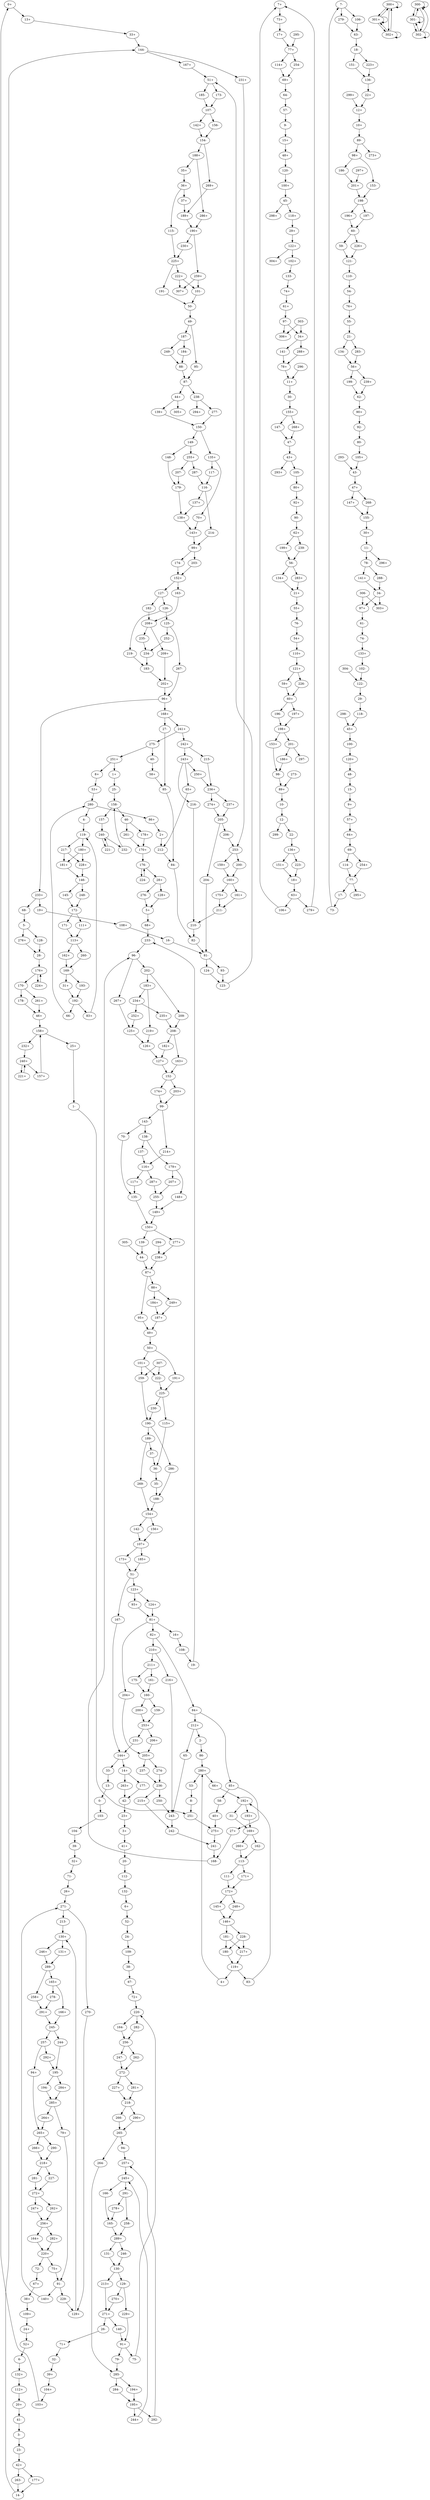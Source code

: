 digraph adj {
graph [k=96]
edge [d=-95]
"0+" [l=243946 C=6156397]
"0-" [l=243946 C=6156397]
"1+" [l=294259 C=10505104]
"1-" [l=294259 C=10505104]
"2+" [l=110171 C=3776701]
"2-" [l=110171 C=3776701]
"3+" [l=81537 C=1999052]
"3-" [l=81537 C=1999052]
"4+" [l=120181 C=3699832]
"4-" [l=120181 C=3699832]
"5+" [l=443522 C=12609708]
"5-" [l=443522 C=12609708]
"6+" [l=69167 C=1547033]
"6-" [l=69167 C=1547033]
"7+" [l=1256 C=237086]
"7-" [l=1256 C=237086]
"8+" [l=70495 C=2540401]
"8-" [l=70495 C=2540401]
"9+" [l=4395 C=916794]
"9-" [l=4395 C=916794]
"10+" [l=1933 C=376965]
"10-" [l=1933 C=376965]
"11+" [l=2052 C=411274]
"11-" [l=2052 C=411274]
"12+" [l=6084 C=1132639]
"12-" [l=6084 C=1132639]
"13+" [l=237635 C=6255516]
"13-" [l=237635 C=6255516]
"14+" [l=223193 C=5656543]
"14-" [l=223193 C=5656543]
"15+" [l=3079 C=545766]
"15-" [l=3079 C=545766]
"16+" [l=193678 C=5574836]
"16-" [l=193678 C=5574836]
"17+" [l=4776 C=935738]
"17-" [l=4776 C=935738]
"18+" [l=7034 C=1353948]
"18-" [l=7034 C=1353948]
"19+" [l=87471 C=2336511]
"19-" [l=87471 C=2336511]
"20+" [l=110574 C=2479185]
"20-" [l=110574 C=2479185]
"21+" [l=6602 C=1283431]
"21-" [l=6602 C=1283431]
"22+" [l=933 C=157380]
"22-" [l=933 C=157380]
"23+" [l=29983 C=734742]
"23-" [l=29983 C=734742]
"24+" [l=80079 C=1753105]
"24-" [l=80079 C=1753105]
"25+" [l=71734 C=2342137]
"25-" [l=71734 C=2342137]
"26+" [l=273596 C=6391690]
"26-" [l=273596 C=6391690]
"27+" [l=59808 C=2326675]
"27-" [l=59808 C=2326675]
"28+" [l=8454 C=265711]
"28-" [l=8454 C=265711]
"29+" [l=1161 C=222278]
"29-" [l=1161 C=222278]
"30+" [l=2467 C=499794]
"30-" [l=2467 C=499794]
"31+" [l=328 C=5212]
"31-" [l=328 C=5212]
"32+" [l=21393 C=481442]
"32-" [l=21393 C=481442]
"33+" [l=71158 C=1981529]
"33-" [l=71158 C=1981529]
"34+" [l=10427 C=2276744]
"34-" [l=10427 C=2276744]
"35+" [l=142 C=9887]
"35-" [l=142 C=9887]
"36+" [l=106 C=2805]
"36-" [l=106 C=2805]
"37+" [l=125 C=7451]
"37-" [l=125 C=7451]
"38+" [l=24211 C=523240]
"38-" [l=24211 C=523240]
"39+" [l=106792 C=2485107]
"39-" [l=106792 C=2485107]
"40+" [l=33649 C=1244524]
"40-" [l=33649 C=1244524]
"41+" [l=113411 C=3107838]
"41-" [l=113411 C=3107838]
"42+" [l=80411 C=1944616]
"42-" [l=80411 C=1944616]
"43+" [l=5805 C=1161981]
"43-" [l=5805 C=1161981]
"44+" [l=170 C=18803]
"44-" [l=170 C=18803]
"45+" [l=923 C=170010]
"45-" [l=923 C=170010]
"46+" [l=208385 C=6870248]
"46-" [l=208385 C=6870248]
"47+" [l=4363 C=860693]
"47-" [l=4363 C=860693]
"48+" [l=1844 C=351753]
"48-" [l=1844 C=351753]
"49+" [l=718 C=158621]
"49-" [l=718 C=158621]
"50+" [l=237 C=35628]
"50-" [l=237 C=35628]
"51+" [l=752 C=154329]
"51-" [l=752 C=154329]
"52+" [l=89118 C=1994571]
"52-" [l=89118 C=1994571]
"53+" [l=44522 C=1730676]
"53-" [l=44522 C=1730676]
"54+" [l=3262 C=617953]
"54-" [l=3262 C=617953]
"55+" [l=10811 C=2144893]
"55-" [l=10811 C=2144893]
"56+" [l=7808 C=1521504]
"56-" [l=7808 C=1521504]
"57+" [l=4274 C=784911]
"57-" [l=4274 C=784911]
"58+" [l=21746 C=865638]
"58-" [l=21746 C=865638]
"59+" [l=191 C=21389]
"59-" [l=191 C=21389]
"60+" [l=786 C=143503]
"60-" [l=786 C=143503]
"61+" [l=2203 C=469569]
"61-" [l=2203 C=469569]
"62+" [l=5202 C=1050606]
"62-" [l=5202 C=1050606]
"63+" [l=1946 C=341086]
"63-" [l=1946 C=341086]
"64+" [l=2519 C=487709]
"64-" [l=2519 C=487709]
"65+" [l=15557 C=633892]
"65-" [l=15557 C=633892]
"66+" [l=65686 C=2122050]
"66-" [l=65686 C=2122050]
"67+" [l=43217 C=1114143]
"67-" [l=43217 C=1114143]
"68+" [l=33755 C=902838]
"68-" [l=33755 C=902838]
"69+" [l=3730 C=618569]
"69-" [l=3730 C=618569]
"70+" [l=251 C=7893]
"70-" [l=251 C=7893]
"71+" [l=34541 C=786884]
"71-" [l=34541 C=786884]
"72+" [l=29031 C=631849]
"72-" [l=29031 C=631849]
"73+" [l=2227 C=416747]
"73-" [l=2227 C=416747]
"74+" [l=999 C=228812]
"74-" [l=999 C=228812]
"75+" [l=13049 C=303101]
"75-" [l=13049 C=303101]
"76+" [l=5359 C=1123891]
"76-" [l=5359 C=1123891]
"77+" [l=1344 C=173106]
"77-" [l=1344 C=173106]
"78+" [l=5942 C=1296837]
"78-" [l=5942 C=1296837]
"79+" [l=9492 C=202800]
"79-" [l=9492 C=202800]
"80+" [l=1946 C=384686]
"80-" [l=1946 C=384686]
"81+" [l=152 C=14533]
"81-" [l=152 C=14533]
"82+" [l=96 C=229]
"82-" [l=96 C=229]
"83+" [l=9068 C=255440]
"83-" [l=9068 C=255440]
"84+" [l=96 C=132]
"84-" [l=96 C=132]
"85+" [l=128 C=3442]
"85-" [l=128 C=3442]
"86+" [l=24532 C=793506]
"86-" [l=24532 C=793506]
"87+" [l=166 C=17118]
"87-" [l=166 C=17118]
"88+" [l=155 C=15300]
"88-" [l=155 C=15300]
"89+" [l=3812 C=752214]
"89-" [l=3812 C=752214]
"90+" [l=1386 C=273699]
"90-" [l=1386 C=273699]
"91+" [l=230 C=5513]
"91-" [l=230 C=5513]
"92+" [l=2093 C=407354]
"92-" [l=2093 C=407354]
"93+" [l=191 C=19420]
"93-" [l=191 C=19420]
"94+" [l=407 C=5715]
"94-" [l=407 C=5715]
"95+" [l=263 C=7776]
"95-" [l=263 C=7776]
"96+" [l=179 C=21420]
"96-" [l=179 C=21420]
"97+" [l=986 C=207922]
"97-" [l=986 C=207922]
"98+" [l=1254 C=251404]
"98-" [l=1254 C=251404]
"99+" [l=1079 C=242316]
"99-" [l=1079 C=242316]
"100+" [l=623 C=115193]
"100-" [l=623 C=115193]
"101+" [l=174 C=20145]
"101-" [l=174 C=20145]
"102+" [l=1573 C=368024]
"102-" [l=1573 C=368024]
"103+" [l=17418 C=407873]
"103-" [l=17418 C=407873]
"104+" [l=18062 C=457646]
"104-" [l=18062 C=457646]
"105+" [l=3507 C=648446]
"105-" [l=3507 C=648446]
"106+" [l=191 C=19734]
"106-" [l=191 C=19734]
"107+" [l=597 C=125198]
"107-" [l=597 C=125198]
"108+" [l=16430 C=439454]
"108-" [l=16430 C=439454]
"109+" [l=9602 C=181072]
"109-" [l=9602 C=181072]
"110+" [l=1376 C=279931]
"110-" [l=1376 C=279931]
"111+" [l=191 C=1802]
"111-" [l=191 C=1802]
"112+" [l=2610 C=54856]
"112-" [l=2610 C=54856]
"113+" [l=170 C=3185]
"113-" [l=170 C=3185]
"114+" [l=179 C=3128]
"114-" [l=179 C=3128]
"115+" [l=191 C=2796]
"115-" [l=191 C=2796]
"116+" [l=127 C=8160]
"116-" [l=127 C=8160]
"117+" [l=142 C=11680]
"117-" [l=142 C=11680]
"118+" [l=651 C=138897]
"118-" [l=651 C=138897]
"119+" [l=456 C=19825]
"119-" [l=456 C=19825]
"120+" [l=1275 C=248797]
"120-" [l=1275 C=248797]
"121+" [l=556 C=100867]
"121-" [l=556 C=100867]
"122+" [l=303 C=50845]
"122-" [l=303 C=50845]
"123+" [l=115 C=5100]
"123-" [l=115 C=5100]
"124+" [l=191 C=12142]
"124-" [l=191 C=12142]
"125+" [l=180 C=6293]
"125-" [l=180 C=6293]
"126+" [l=101 C=602]
"126-" [l=101 C=602]
"127+" [l=109 C=1658]
"127-" [l=109 C=1658]
"128+" [l=607 C=16451]
"128-" [l=607 C=16451]
"129+" [l=268 C=6781]
"129-" [l=268 C=6781]
"130+" [l=105 C=529]
"130-" [l=105 C=529]
"131+" [l=307 C=5313]
"131-" [l=307 C=5313]
"132+" [l=5594 C=101492]
"132-" [l=5594 C=101492]
"133+" [l=501 C=102716]
"133-" [l=501 C=102716]
"134+" [l=191 C=15903]
"134-" [l=191 C=15903]
"135+" [l=144 C=11557]
"135-" [l=144 C=11557]
"136+" [l=302 C=44778]
"136-" [l=302 C=44778]
"137+" [l=126 C=7189]
"137-" [l=126 C=7189]
"138+" [l=141 C=10762]
"138-" [l=141 C=10762]
"139+" [l=116 C=5355]
"139-" [l=116 C=5355]
"140+" [l=259 C=3311]
"140-" [l=259 C=3311]
"141+" [l=171 C=4838]
"141-" [l=171 C=4838]
"142+" [l=191 C=22175]
"142-" [l=191 C=22175]
"143+" [l=114 C=4845]
"143-" [l=114 C=4845]
"144+" [l=258 C=6011]
"144-" [l=258 C=6011]
"145+" [l=280 C=3745]
"145-" [l=280 C=3745]
"146+" [l=150 C=1493]
"146-" [l=150 C=1493]
"147+" [l=191 C=21772]
"147-" [l=191 C=21772]
"148+" [l=189 C=3711]
"148-" [l=189 C=3711]
"149+" [l=102 C=990]
"149-" [l=102 C=990]
"150+" [l=129 C=8670]
"150-" [l=129 C=8670]
"151+" [l=191 C=19364]
"151-" [l=191 C=19364]
"152+" [l=197 C=24074]
"152-" [l=197 C=24074]
"153+" [l=191 C=2405]
"153-" [l=191 C=2405]
"154+" [l=146 C=12837]
"154-" [l=146 C=12837]
"155+" [l=233 C=29986]
"155-" [l=233 C=29986]
"156+" [l=191 C=6359]
"156-" [l=191 C=6359]
"157+" [l=188 C=4133]
"157-" [l=188 C=4133]
"158+" [l=160 C=5456]
"158-" [l=160 C=5456]
"159+" [l=384 C=9158]
"159-" [l=384 C=9158]
"160+" [l=97 C=192]
"160-" [l=97 C=192]
"161+" [l=299 C=7040]
"161-" [l=299 C=7040]
"162+" [l=316 C=5050]
"162-" [l=316 C=5050]
"163+" [l=191 C=12408]
"163-" [l=191 C=12408]
"164+" [l=358 C=3042]
"164-" [l=358 C=3042]
"165+" [l=154 C=2106]
"165-" [l=154 C=2106]
"166+" [l=197 C=1525]
"166-" [l=197 C=1525]
"167+" [l=794 C=20148]
"167-" [l=794 C=20148]
"168+" [l=120 C=6344]
"168-" [l=120 C=6344]
"169+" [l=246 C=5433]
"169-" [l=246 C=5433]
"170+" [l=580 C=19532]
"170-" [l=580 C=19532]
"171+" [l=191 C=2375]
"171-" [l=191 C=2375]
"172+" [l=113 C=926]
"172-" [l=113 C=926]
"173+" [l=191 C=14032]
"173-" [l=191 C=14032]
"174+" [l=191 C=21643]
"174-" [l=191 C=21643]
"175+" [l=271 C=8971]
"175-" [l=271 C=8971]
"176+" [l=131 C=2129]
"176-" [l=131 C=2129]
"177+" [l=191 C=1203]
"177-" [l=191 C=1203]
"178+" [l=193 C=2645]
"178-" [l=193 C=2645]
"179+" [l=329 C=32094]
"179-" [l=329 C=32094]
"180+" [l=210 C=2489]
"180-" [l=210 C=2489]
"181+" [l=335 C=4736]
"181-" [l=335 C=4736]
"182+" [l=177 C=4077]
"182-" [l=177 C=4077]
"183+" [l=172 C=15639]
"183-" [l=172 C=15639]
"184+" [l=191 C=24224]
"184-" [l=191 C=24224]
"185+" [l=191 C=19193]
"185-" [l=191 C=19193]
"186+" [l=182 C=14694]
"186-" [l=182 C=14694]
"187+" [l=107 C=3060]
"187-" [l=107 C=3060]
"188+" [l=103 C=1462]
"188-" [l=103 C=1462]
"189+" [l=103 C=2040]
"189-" [l=103 C=2040]
"190+" [l=142 C=11969]
"190-" [l=142 C=11969]
"191+" [l=191 C=2695]
"191-" [l=191 C=2695]
"192+" [l=136 C=1995]
"192-" [l=136 C=1995]
"193+" [l=328 C=4222]
"193-" [l=328 C=4222]
"194+" [l=199 C=1397]
"194-" [l=199 C=1397]
"195+" [l=177 C=3447]
"195-" [l=177 C=3447]
"196+" [l=191 C=12153]
"196-" [l=191 C=12153]
"197+" [l=191 C=3929]
"197-" [l=191 C=3929]
"198+" [l=251 C=29994]
"198-" [l=251 C=29994]
"199+" [l=186 C=17189]
"199-" [l=186 C=17189]
"200+" [l=410 C=12505]
"200-" [l=410 C=12505]
"201+" [l=104 C=1267]
"201-" [l=104 C=1267]
"202+" [l=103 C=2040]
"202-" [l=103 C=2040]
"203+" [l=191 C=2719]
"203-" [l=191 C=2719]
"204+" [l=548 C=20015]
"204-" [l=548 C=20015]
"205+" [l=189 C=4413]
"205-" [l=189 C=4413]
"206+" [l=194 C=4222]
"206-" [l=194 C=4222]
"207+" [l=145 C=2405]
"207-" [l=145 C=2405]
"208+" [l=96 C=169]
"208-" [l=96 C=169]
"209+" [l=191 C=5574]
"209-" [l=191 C=5574]
"210+" [l=108 C=1590]
"210-" [l=108 C=1590]
"211+" [l=98 C=312]
"211-" [l=98 C=312]
"212+" [l=110 C=1230]
"212-" [l=110 C=1230]
"213+" [l=347 C=4561]
"213-" [l=347 C=4561]
"214+" [l=191 C=2970]
"214-" [l=191 C=2970]
"215+" [l=278 C=6559]
"215-" [l=278 C=6559]
"216+" [l=275 C=7981]
"216-" [l=275 C=7981]
"217+" [l=210 C=2594]
"217-" [l=210 C=2594]
"218+" [l=225 C=2995]
"218-" [l=225 C=2995]
"219+" [l=191 C=3461]
"219-" [l=191 C=3461]
"220+" [l=204 C=3836]
"220-" [l=204 C=3836]
"221+" [l=274 C=6753]
"221-" [l=274 C=6753]
"222+" [l=112 C=4037]
"222-" [l=112 C=4037]
"223+" [l=191 C=3227]
"223-" [l=191 C=3227]
"224+" [l=190 C=363]
"224-" [l=190 C=363]
"225+" [l=163 C=16615]
"225-" [l=163 C=16615]
"226+" [l=191 C=6011]
"226-" [l=191 C=6011]
"227+" [l=216 C=1212]
"227-" [l=216 C=1212]
"228+" [l=335 C=4034]
"228-" [l=335 C=4034]
"229+" [l=345 C=4607]
"229-" [l=345 C=4607]
"230+" [l=106 C=2737]
"230-" [l=106 C=2737]
"231+" [l=730 C=14486]
"231-" [l=730 C=14486]
"232+" [l=116 C=825]
"232-" [l=116 C=825]
"233+" [l=124 C=1569]
"233-" [l=124 C=1569]
"234+" [l=101 C=828]
"234-" [l=101 C=828]
"235+" [l=108 C=1317]
"235-" [l=108 C=1317]
"236+" [l=115 C=1713]
"236-" [l=115 C=1713]
"237+" [l=191 C=3998]
"237-" [l=191 C=3998]
"238+" [l=170 C=4105]
"238-" [l=170 C=4105]
"239+" [l=187 C=2027]
"239-" [l=187 C=2027]
"240+" [l=169 C=6593]
"240-" [l=169 C=6593]
"241+" [l=106 C=1994]
"241-" [l=106 C=1994]
"242+" [l=102 C=857]
"242-" [l=102 C=857]
"243+" [l=137 C=4766]
"243-" [l=137 C=4766]
"244+" [l=191 C=1352]
"244-" [l=191 C=1352]
"245+" [l=169 C=2798]
"245-" [l=169 C=2798]
"246+" [l=307 C=3617]
"246-" [l=307 C=3617]
"247+" [l=191 C=1071]
"247-" [l=191 C=1071]
"248+" [l=280 C=3384]
"248-" [l=280 C=3384]
"249+" [l=191 C=3087]
"249-" [l=191 C=3087]
"250+" [l=237 C=4660]
"250-" [l=237 C=4660]
"251+" [l=142 C=4285]
"251-" [l=142 C=4285]
"252+" [l=100 C=210]
"252-" [l=100 C=210]
"253+" [l=181 C=4135]
"253-" [l=181 C=4135]
"254+" [l=176 C=4513]
"254-" [l=176 C=4513]
"255+" [l=140 C=2709]
"255-" [l=140 C=2709]
"256+" [l=193 C=2544]
"256-" [l=193 C=2544]
"257+" [l=160 C=1876]
"257-" [l=160 C=1876]
"258+" [l=250 C=1786]
"258-" [l=250 C=1786]
"259+" [l=191 C=2235]
"259-" [l=191 C=2235]
"260+" [l=316 C=4797]
"260-" [l=316 C=4797]
"261+" [l=193 C=1615]
"261-" [l=193 C=1615]
"262+" [l=191 C=1097]
"262-" [l=191 C=1097]
"263+" [l=191 C=1209]
"263-" [l=191 C=1209]
"264+" [l=144 C=494]
"264-" [l=144 C=494]
"265+" [l=112 C=583]
"265-" [l=112 C=583]
"266+" [l=259 C=1627]
"266-" [l=259 C=1627]
"267+" [l=191 C=3357]
"267-" [l=191 C=3357]
"268+" [l=191 C=1934]
"268-" [l=191 C=1934]
"269+" [l=191 C=2968]
"269-" [l=191 C=2968]
"270+" [l=174 C=1743]
"270-" [l=174 C=1743]
"271+" [l=102 C=340]
"271-" [l=102 C=340]
"272+" [l=136 C=1109]
"272-" [l=136 C=1109]
"273+" [l=130 C=74]
"273-" [l=130 C=74]
"274+" [l=191 C=3334]
"274-" [l=191 C=3334]
"275+" [l=97 C=165]
"275-" [l=97 C=165]
"276+" [l=181 C=814]
"276-" [l=181 C=814]
"277+" [l=116 C=1512]
"277-" [l=116 C=1512]
"278+" [l=191 C=1478]
"278-" [l=191 C=1478]
"279+" [l=191 C=495]
"279-" [l=191 C=495]
"280+" [l=107 C=452]
"280-" [l=107 C=452]
"281+" [l=216 C=1413]
"281-" [l=216 C=1413]
"282+" [l=358 C=4472]
"282-" [l=358 C=4472]
"283+" [l=191 C=596]
"283-" [l=191 C=596]
"284+" [l=199 C=1579]
"284-" [l=199 C=1579]
"285+" [l=141 C=1350]
"285-" [l=141 C=1350]
"286+" [l=191 C=3366]
"286-" [l=191 C=3366]
"287+" [l=139 C=1913]
"287-" [l=139 C=1913]
"288+" [l=168 C=641]
"288-" [l=168 C=641]
"289+" [l=138 C=1203]
"289-" [l=138 C=1203]
"290+" [l=259 C=2257]
"290-" [l=259 C=2257]
"291+" [l=101 C=153]
"291-" [l=101 C=153]
"292+" [l=126 C=368]
"292-" [l=126 C=368]
"293+" [l=99 C=204]
"293-" [l=99 C=204]
"294+" [l=116 C=60]
"294-" [l=116 C=60]
"295+" [l=126 C=83]
"295-" [l=126 C=83]
"296+" [l=141 C=143]
"296-" [l=141 C=143]
"297+" [l=159 C=130]
"297-" [l=159 C=130]
"298+" [l=118 C=47]
"298-" [l=118 C=47]
"299+" [l=148 C=132]
"299-" [l=148 C=132]
"300+" [l=96 C=255]
"300-" [l=96 C=255]
"301+" [l=191 C=4167]
"301-" [l=191 C=4167]
"302+" [l=191 C=3260]
"302-" [l=191 C=3260]
"303+" [l=114 C=43]
"303-" [l=114 C=43]
"304+" [l=119 C=50]
"304-" [l=119 C=50]
"305+" [l=116 C=52]
"305-" [l=116 C=52]
"306+" [l=138 C=150]
"306-" [l=138 C=150]
"307+" [l=129 C=72]
"307-" [l=129 C=72]
"0+" -> "13+" [d=-89]
"0-" -> "103-" [d=-93]
"1+" -> "25-" [d=-94]
"1-" -> "251-"
"2+" -> "212-"
"2-" -> "86-" [d=-90]
"3+" -> "41+"
"3-" -> "23-" [d=-91]
"4+" -> "280+"
"4-" -> "119-"
"5+" -> "68+"
"5-" -> "128-"
"5-" -> "276+"
"6+" -> "52-" [d=-88]
"6-" -> "132+" [d=-94]
"7+" -> "73+"
"7-" -> "106-"
"7-" -> "279-"
"8+" -> "53+"
"8-" -> "251-"
"9+" -> "57+"
"9-" -> "15+"
"10+" -> "89-"
"10-" -> "12-"
"11+" -> "30-"
"11-" -> "78-"
"11-" -> "296+"
"12+" -> "10+"
"12-" -> "22-"
"12-" -> "299-"
"13+" -> "33+" [d=-92]
"13-" -> "0-" [d=-89]
"14+" -> "177-"
"14+" -> "263+"
"14-" -> "144-"
"15+" -> "48+"
"15-" -> "9+"
"16+" -> "108-"
"16-" -> "81-"
"17+" -> "77+"
"17-" -> "73-"
"18+" -> "63+"
"18-" -> "151-"
"18-" -> "223+"
"19+" -> "108+" [d=-93]
"19-" -> "233-"
"20+" -> "41-"
"20-" -> "112-"
"21+" -> "55+"
"21-" -> "134-"
"21-" -> "283-"
"22+" -> "12+"
"22-" -> "136+"
"23+" -> "3+" [d=-91]
"23-" -> "42+" [d=-85]
"24+" -> "52+" [d=-91]
"24-" -> "109-" [d=-94]
"25+" -> "1-" [d=-94]
"25-" -> "158-"
"26+" -> "271-"
"26-" -> "71+" [d=-94]
"27+" -> "168-"
"27-" -> "85-"
"28+" -> "128+"
"28+" -> "276-"
"28-" -> "176+"
"29+" -> "122+"
"29-" -> "118-"
"30+" -> "11-"
"30-" -> "155+"
"31+" -> "192-"
"31-" -> "169+"
"32+" -> "71-" [d=-89]
"32-" -> "39+" [d=-93]
"33+" -> "144-"
"33-" -> "13-" [d=-92]
"34+" -> "141-"
"34+" -> "288+"
"34-" -> "97+"
"34-" -> "303+"
"35+" -> "36+"
"35-" -> "188-"
"36+" -> "37+"
"36+" -> "115-"
"36-" -> "35-"
"37+" -> "189+"
"37-" -> "36-"
"38+" -> "109+" [d=-87]
"38-" -> "67-" [d=-92]
"39+" -> "104+" [d=-92]
"39-" -> "32+" [d=-93]
"40+" -> "275+"
"40-" -> "58+"
"41+" -> "20-"
"41-" -> "3-"
"42+" -> "177+"
"42+" -> "263-"
"42-" -> "23+" [d=-85]
"43+" -> "105-"
"43+" -> "293+"
"43-" -> "47+"
"44+" -> "139+"
"44+" -> "305+"
"44-" -> "87+"
"45+" -> "100-"
"45-" -> "118+"
"45-" -> "298+"
"46+" -> "158+"
"46-" -> "178+"
"46-" -> "261-"
"47+" -> "147+"
"47+" -> "268-"
"47-" -> "43+"
"48+" -> "120-"
"48-" -> "15-"
"49+" -> "50+"
"49-" -> "95-"
"49-" -> "187-"
"50+" -> "101+"
"50+" -> "191+"
"50-" -> "49-"
"51+" -> "173-"
"51+" -> "185-"
"51-" -> "123+"
"51-" -> "167-"
"52+" -> "6-" [d=-88]
"52-" -> "24-" [d=-91]
"53+" -> "280-"
"53-" -> "8-"
"54+" -> "110+"
"54-" -> "76+"
"55+" -> "76-"
"55-" -> "21-"
"56+" -> "199-"
"56+" -> "239+"
"56-" -> "134+"
"56-" -> "283+"
"57+" -> "64+"
"57-" -> "9-"
"58+" -> "85-"
"58-" -> "40+"
"59+" -> "60+"
"59-" -> "121-"
"60+" -> "196-"
"60+" -> "197+"
"60-" -> "59-"
"60-" -> "226+"
"61+" -> "97-"
"61-" -> "74-"
"62+" -> "199+"
"62+" -> "239-"
"62-" -> "90+"
"63+" -> "106+"
"63+" -> "279+"
"63-" -> "18-"
"64+" -> "69-"
"64-" -> "57-"
"65+" -> "212-"
"65-" -> "243-"
"66+" -> "192+"
"66-" -> "280-"
"67+" -> "38+" [d=-92]
"67-" -> "72+" [d=-62]
"68+" -> "233-"
"68-" -> "5-"
"69+" -> "64-"
"69-" -> "114-"
"69-" -> "254+"
"70+" -> "143+"
"70-" -> "135-"
"71+" -> "32-" [d=-89]
"71-" -> "26+" [d=-94]
"72+" -> "220-"
"72-" -> "67+" [d=-62]
"73+" -> "17+"
"73-" -> "7-"
"74+" -> "61+"
"74-" -> "133+"
"75+" -> "91-"
"75-" -> "220-"
"76+" -> "55-"
"76-" -> "54+"
"77+" -> "114+"
"77+" -> "254-"
"77-" -> "17-"
"77-" -> "295+"
"78+" -> "11+"
"78-" -> "141+"
"78-" -> "288-"
"79+" -> "91-"
"79-" -> "285-"
"80+" -> "92+"
"80-" -> "105+"
"81+" -> "16+"
"81+" -> "82+"
"81+" -> "204+"
"81-" -> "93-"
"81-" -> "124-"
"82+" -> "84+"
"82+" -> "210+"
"82-" -> "81-"
"83+" -> "119-"
"83-" -> "192+"
"84+" -> "85+"
"84+" -> "212+"
"84-" -> "82-"
"85+" -> "27+"
"85+" -> "58-"
"85-" -> "84-"
"86+" -> "2+" [d=-90]
"86-" -> "280+"
"87+" -> "88+"
"87+" -> "95+"
"87-" -> "44+"
"87-" -> "238-"
"88+" -> "184+"
"88+" -> "249+"
"88-" -> "87-"
"89+" -> "10-"
"89-" -> "98+"
"89-" -> "273+"
"90+" -> "92-"
"90-" -> "62+"
"91+" -> "75-"
"91+" -> "79-"
"91-" -> "140+"
"91-" -> "229-"
"92+" -> "90-"
"92-" -> "80-"
"93+" -> "81+"
"93-" -> "123-"
"94+" -> "265+"
"94-" -> "257+"
"95+" -> "49+"
"95-" -> "87-"
"96+" -> "168+"
"96+" -> "233+"
"96-" -> "202-"
"96-" -> "267+"
"97+" -> "61-"
"97-" -> "34+"
"97-" -> "306+"
"98+" -> "153-"
"98+" -> "186-"
"98-" -> "89+"
"99+" -> "174-"
"99+" -> "203-"
"99-" -> "143-"
"99-" -> "214+"
"100+" -> "45-"
"100-" -> "120+"
"101+" -> "222-"
"101+" -> "259-"
"101-" -> "50-"
"102+" -> "133-"
"102-" -> "122-"
"103+" -> "0+" [d=-93]
"103-" -> "104-" [d=-79]
"104+" -> "103+" [d=-79]
"104-" -> "39-" [d=-92]
"105+" -> "43-"
"105-" -> "80+"
"106+" -> "7+"
"106-" -> "63-"
"107+" -> "173+"
"107+" -> "185+"
"107-" -> "142+"
"107-" -> "156-"
"108+" -> "16-"
"108-" -> "19-" [d=-93]
"109+" -> "24+" [d=-94]
"109-" -> "38-" [d=-87]
"110+" -> "121+"
"110-" -> "54-"
"111+" -> "113+"
"111-" -> "172+"
"112+" -> "20+"
"112-" -> "132-" [d=-93]
"113+" -> "162+"
"113+" -> "260-"
"113-" -> "111-"
"113-" -> "171+"
"114+" -> "69+"
"114-" -> "77-"
"115+" -> "36-"
"115-" -> "225+"
"116+" -> "117+"
"116+" -> "287+"
"116-" -> "137+"
"116-" -> "214-"
"117+" -> "135-"
"117-" -> "116-"
"118+" -> "29+"
"118-" -> "45+"
"119+" -> "4+"
"119+" -> "83-"
"119-" -> "180+"
"119-" -> "217-"
"120+" -> "48-"
"120-" -> "100+"
"121+" -> "59+"
"121+" -> "226-"
"121-" -> "110-"
"122+" -> "102+"
"122+" -> "304+"
"122-" -> "29-"
"123+" -> "93+"
"123+" -> "124+"
"123-" -> "51+"
"124+" -> "81+"
"124-" -> "123-"
"125+" -> "126+"
"125-" -> "252-"
"125-" -> "267-"
"126+" -> "127+"
"126-" -> "125-"
"126-" -> "219-"
"127+" -> "152-"
"127-" -> "126-"
"127-" -> "182-"
"128+" -> "5+"
"128-" -> "28-"
"129+" -> "130+"
"129-" -> "229+"
"129-" -> "270+"
"130+" -> "131+"
"130+" -> "246+"
"130-" -> "129-"
"130-" -> "213+"
"131+" -> "289-"
"131-" -> "130-"
"132+" -> "112+" [d=-93]
"132-" -> "6+" [d=-94]
"133+" -> "102-"
"133-" -> "74+"
"134+" -> "21+"
"134-" -> "56+"
"135+" -> "70+"
"135+" -> "117-"
"135-" -> "150+"
"136+" -> "151+"
"136+" -> "223-"
"136-" -> "22+"
"137+" -> "138+"
"137-" -> "116+"
"138+" -> "143+"
"138-" -> "137-"
"138-" -> "179+"
"139+" -> "150-"
"139-" -> "44-"
"140+" -> "271-"
"140-" -> "91+"
"141+" -> "34-"
"141-" -> "78+"
"142+" -> "154-"
"142-" -> "107+"
"143+" -> "99+"
"143-" -> "70-"
"143-" -> "138-"
"144+" -> "14+"
"144+" -> "33-"
"144-" -> "167+"
"144-" -> "231+"
"145+" -> "146+"
"145-" -> "172-"
"146+" -> "181-"
"146+" -> "228-"
"146-" -> "145-"
"146-" -> "248-"
"147+" -> "155-"
"147-" -> "47-"
"148+" -> "149+"
"148-" -> "179-"
"149+" -> "150+"
"149-" -> "148-"
"149-" -> "255+"
"150+" -> "139-"
"150+" -> "277+"
"150-" -> "135+"
"150-" -> "149-"
"151+" -> "18+"
"151-" -> "136-"
"152+" -> "127-"
"152+" -> "163-"
"152-" -> "174+"
"152-" -> "203+"
"153+" -> "98-"
"153-" -> "198-"
"154+" -> "142-"
"154+" -> "156+"
"154-" -> "188+"
"154-" -> "269+"
"155+" -> "147-"
"155+" -> "268+"
"155-" -> "30+"
"156+" -> "107+"
"156-" -> "154-"
"157+" -> "158+"
"157-" -> "240-"
"158+" -> "25+"
"158+" -> "232+"
"158-" -> "46-"
"158-" -> "157-"
"159+" -> "160+"
"159-" -> "253+"
"160+" -> "161+"
"160+" -> "175+"
"160-" -> "159-"
"160-" -> "200+"
"161+" -> "211-"
"161-" -> "160-"
"162+" -> "169-"
"162-" -> "113-"
"163+" -> "152-"
"163-" -> "208+"
"164+" -> "220+"
"164-" -> "256-"
"165+" -> "166+"
"165+" -> "278-"
"165-" -> "289+"
"166+" -> "245-"
"166-" -> "165-"
"167+" -> "51+"
"167-" -> "144+"
"168+" -> "27-"
"168+" -> "241+"
"168-" -> "96-"
"169+" -> "162-"
"169+" -> "260+"
"169-" -> "31+"
"169-" -> "193-"
"170+" -> "176-"
"170-" -> "178-"
"170-" -> "261+"
"171+" -> "172+"
"171-" -> "113+"
"172+" -> "145+"
"172+" -> "248+"
"172-" -> "111+"
"172-" -> "171-"
"173+" -> "51-"
"173-" -> "107-"
"174+" -> "99-"
"174-" -> "152+"
"175+" -> "211-"
"175-" -> "160-"
"176+" -> "170-"
"176+" -> "224+"
"176-" -> "28+"
"176-" -> "224-"
"177+" -> "14-"
"177-" -> "42-"
"178+" -> "170+"
"178-" -> "46+"
"179+" -> "148+"
"179+" -> "207+"
"179-" -> "138+"
"180+" -> "181+"
"180+" -> "228+"
"180-" -> "119+"
"181+" -> "146-"
"181-" -> "180-"
"181-" -> "217+"
"182+" -> "127+"
"182-" -> "208+"
"183+" -> "219+"
"183+" -> "234+"
"183-" -> "202+"
"184+" -> "187+"
"184-" -> "88-"
"185+" -> "51-"
"185-" -> "107-"
"186+" -> "98-"
"186-" -> "201+"
"187+" -> "49+"
"187-" -> "184-"
"187-" -> "249-"
"188+" -> "35+"
"188+" -> "286+"
"188-" -> "154+"
"189+" -> "190+"
"189-" -> "37-"
"189-" -> "269-"
"190+" -> "230+"
"190+" -> "259+"
"190-" -> "189-"
"190-" -> "286-"
"191+" -> "225-"
"191-" -> "50-"
"192+" -> "31-"
"192+" -> "193+"
"192-" -> "66-"
"192-" -> "83+"
"193+" -> "169+"
"193-" -> "192-"
"194+" -> "195+"
"194-" -> "285+"
"195+" -> "244+"
"195+" -> "292-"
"195-" -> "194-"
"195-" -> "284+"
"196+" -> "60-"
"196-" -> "198+"
"197+" -> "198+"
"197-" -> "60-"
"198+" -> "153+"
"198+" -> "201-"
"198-" -> "196+"
"198-" -> "197-"
"199+" -> "56-"
"199-" -> "62-"
"200+" -> "253+"
"200-" -> "160+"
"201+" -> "198-"
"201-" -> "186+"
"201-" -> "297-"
"202+" -> "96+"
"202-" -> "183+"
"202-" -> "209-"
"203+" -> "99-"
"203-" -> "152+"
"204+" -> "205+"
"204-" -> "81-"
"205+" -> "237-"
"205+" -> "274-"
"205-" -> "204-"
"205-" -> "206-"
"206+" -> "205+"
"206-" -> "253-"
"207+" -> "255-"
"207-" -> "179-"
"208+" -> "209+"
"208+" -> "235-"
"208-" -> "163+"
"208-" -> "182+"
"209+" -> "202+"
"209-" -> "208-"
"210+" -> "211+"
"210+" -> "216+"
"210-" -> "82-"
"211+" -> "161-"
"211+" -> "175-"
"211-" -> "210-"
"212+" -> "2-"
"212+" -> "65-"
"212-" -> "84-"
"213+" -> "271+"
"213-" -> "130+"
"214+" -> "116+"
"214-" -> "99+"
"215+" -> "242-"
"215-" -> "236+"
"216+" -> "243-"
"216-" -> "210-"
"217+" -> "119+"
"217-" -> "181+"
"217-" -> "228+"
"218+" -> "227-"
"218+" -> "281-"
"218-" -> "266-"
"218-" -> "290+"
"219+" -> "126+"
"219-" -> "183-"
"220+" -> "72-"
"220+" -> "75+"
"220-" -> "164-"
"220-" -> "282-"
"221+" -> "240+"
"221-" -> "240-"
"222+" -> "101-"
"222+" -> "307+"
"222-" -> "225-"
"223+" -> "136-"
"223-" -> "18+"
"224+" -> "176+"
"224-" -> "176-"
"225+" -> "191-"
"225+" -> "222+"
"225-" -> "115+"
"225-" -> "230-"
"226+" -> "121-"
"226-" -> "60+"
"227+" -> "218-"
"227-" -> "272+"
"228+" -> "146-"
"228-" -> "180-"
"228-" -> "217+"
"229+" -> "91+"
"229-" -> "129+"
"230+" -> "225+"
"230-" -> "190-"
"231+" -> "253-"
"231-" -> "144+"
"232+" -> "240+"
"232-" -> "158-"
"233+" -> "19+"
"233+" -> "68-"
"233-" -> "96-"
"234+" -> "235+"
"234+" -> "252+"
"234-" -> "183-"
"235+" -> "208-"
"235-" -> "234-"
"236+" -> "237+"
"236+" -> "274+"
"236-" -> "215+"
"236-" -> "250-"
"237+" -> "205-"
"237-" -> "236-"
"238+" -> "87+"
"238-" -> "277-"
"238-" -> "294+"
"239+" -> "62-"
"239-" -> "56-"
"240+" -> "157+"
"240+" -> "221+"
"240-" -> "221-"
"240-" -> "232-"
"241+" -> "242+"
"241+" -> "275-"
"241-" -> "168-"
"242+" -> "215-"
"242+" -> "243+"
"242-" -> "241-"
"243+" -> "65+"
"243+" -> "216-"
"243+" -> "250+"
"243-" -> "242-"
"244+" -> "245+"
"244-" -> "195-"
"245+" -> "166-"
"245+" -> "291-"
"245-" -> "244-"
"245-" -> "257-"
"246+" -> "289-"
"246-" -> "130-"
"247+" -> "256+"
"247-" -> "272-"
"248+" -> "146+"
"248-" -> "172-"
"249+" -> "187+"
"249-" -> "88-"
"250+" -> "236+"
"250-" -> "243-"
"251+" -> "1+"
"251+" -> "8+"
"251-" -> "275+"
"252+" -> "125+"
"252-" -> "234-"
"253+" -> "206+"
"253+" -> "231-"
"253-" -> "159+"
"253-" -> "200-"
"254+" -> "77-"
"254-" -> "69+"
"255+" -> "207-"
"255+" -> "287-"
"255-" -> "149+"
"256+" -> "164+"
"256+" -> "282+"
"256-" -> "247-"
"256-" -> "262-"
"257+" -> "245+"
"257-" -> "94+"
"257-" -> "292+"
"258+" -> "291+"
"258-" -> "289+"
"259+" -> "101-"
"259+" -> "307+"
"259-" -> "190-"
"260+" -> "113-"
"260-" -> "169-"
"261+" -> "46+"
"261-" -> "170+"
"262+" -> "256+"
"262-" -> "272-"
"263+" -> "42-"
"263-" -> "14-"
"264+" -> "265+"
"264-" -> "285-"
"265+" -> "266+"
"265+" -> "290-"
"265-" -> "94-"
"265-" -> "264-"
"266+" -> "218+"
"266-" -> "265-"
"267+" -> "125+"
"267-" -> "96+"
"268+" -> "47-"
"268-" -> "155-"
"269+" -> "189+"
"269-" -> "154+"
"270+" -> "271+"
"270-" -> "129+"
"271+" -> "26-"
"271+" -> "140-"
"271-" -> "213-"
"271-" -> "270-"
"272+" -> "247+"
"272+" -> "262+"
"272-" -> "227+"
"272-" -> "281+"
"273-" -> "89+"
"274+" -> "205-"
"274-" -> "236-"
"275+" -> "241-"
"275-" -> "40-"
"275-" -> "251+"
"276+" -> "28-"
"276-" -> "5+"
"277+" -> "238+"
"277-" -> "150-"
"278+" -> "165-"
"278-" -> "291+"
"279+" -> "7+"
"279-" -> "63-"
"280+" -> "53-"
"280+" -> "66+"
"280-" -> "4-"
"280-" -> "86+"
"281+" -> "218-"
"281-" -> "272+"
"282+" -> "220+"
"282-" -> "256-"
"283+" -> "21+"
"283-" -> "56+"
"284+" -> "285+"
"284-" -> "195+"
"285+" -> "79+"
"285+" -> "264+"
"285-" -> "194+"
"285-" -> "284-"
"286+" -> "190+"
"286-" -> "188-"
"287+" -> "255-"
"287-" -> "116-"
"288+" -> "78+"
"288-" -> "34-"
"289+" -> "131-"
"289+" -> "246-"
"289-" -> "165+"
"289-" -> "258+"
"290+" -> "265-"
"290-" -> "218+"
"291+" -> "245-"
"291-" -> "258-"
"291-" -> "278+"
"292+" -> "195-"
"292-" -> "257+"
"293-" -> "43-"
"294-" -> "238+"
"295-" -> "77+"
"296-" -> "11+"
"297+" -> "201+"
"298-" -> "45+"
"299+" -> "12+"
"300+" -> "300+"
"300+" -> "301+"
"300+" -> "302+"
"300-" -> "300-"
"300-" -> "301-"
"300-" -> "302-"
"301+" -> "300+"
"301+" -> "301+"
"301+" -> "302+"
"301-" -> "300-"
"301-" -> "301-"
"301-" -> "302-"
"302+" -> "300+"
"302+" -> "301+"
"302+" -> "302+"
"302-" -> "300-"
"302-" -> "301-"
"302-" -> "302-"
"303-" -> "34+"
"303-" -> "306+"
"304-" -> "122-"
"305-" -> "44-"
"306-" -> "97+"
"306-" -> "303+"
"307-" -> "222-"
"307-" -> "259-"
}
